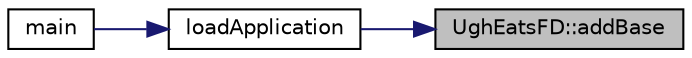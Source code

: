 digraph "UghEatsFD::addBase"
{
 // LATEX_PDF_SIZE
  edge [fontname="Helvetica",fontsize="10",labelfontname="Helvetica",labelfontsize="10"];
  node [fontname="Helvetica",fontsize="10",shape=record];
  rankdir="RL";
  Node1 [label="UghEatsFD::addBase",height=0.2,width=0.4,color="black", fillcolor="grey75", style="filled", fontcolor="black",tooltip="Adiciona uma base a empresa."];
  Node1 -> Node2 [dir="back",color="midnightblue",fontsize="10",style="solid",fontname="Helvetica"];
  Node2 [label="loadApplication",height=0.2,width=0.4,color="black", fillcolor="white", style="filled",URL="$_utils_8h.html#af0caa6c9a77bc1c9733089c4126ee930",tooltip="Carrega a aplicacao lendo a info necessaria de documentos de texto."];
  Node2 -> Node3 [dir="back",color="midnightblue",fontsize="10",style="solid",fontname="Helvetica"];
  Node3 [label="main",height=0.2,width=0.4,color="black", fillcolor="white", style="filled",URL="$main_8cpp.html#ae66f6b31b5ad750f1fe042a706a4e3d4",tooltip=" "];
}

